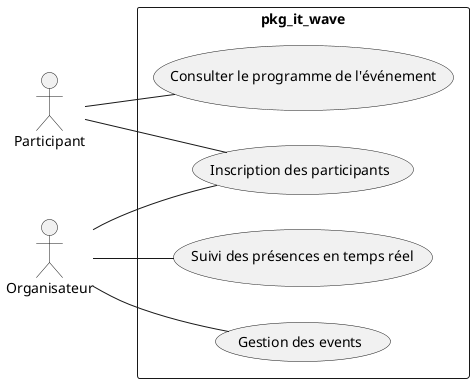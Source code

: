 @startuml

left to right direction

actor "Participant" as Participant
actor "Organisateur" as Organisateur

rectangle pkg_it_wave {
  usecase "Inscription des participants" as uc1
  usecase "Consulter le programme de l'événement" as uc3
  usecase "Suivi des présences en temps réel" as uc4
usecase "Gestion des events" as uc5

}
' Participant use cases

Participant -- uc1
Participant -- uc3

' Organisateur use cases
Organisateur -- uc1
Organisateur -- uc4
Organisateur -- uc5


@enduml